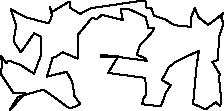 unitsize(0.001cm);
draw((1380,939)--(1115,1052));
draw((1115,1052)--(984,965));
draw((984,965)--(938,955));
draw((938,955)--(839,620));
draw((839,620)--(1187,706));
draw((1187,706)--(1286,525));
draw((1286,525)--(1323,280));
draw((1323,280)--(1429,134));
draw((1429,134)--(1256,61));
draw((1256,61)--(1178,100));
draw((1178,100)--(953,268));
draw((953,268)--(776,392));
draw((776,392)--(327,265));
draw((327,265)--(178,24));
draw((178,24)--(457,334));
draw((457,334)--(241,341));
draw((241,341)--(19,674));
draw((19,674)--(53,857));
draw((53,857)--(22,987));
draw((22,987)--(123,862));
draw((123,862)--(161,906));
draw((161,906)--(376,825));
draw((376,825)--(611,673));
draw((611,673)--(742,1025));
draw((742,1025)--(738,1325));
draw((738,1325)--(611,1384));
draw((611,1384)--(378,1048));
draw((378,1048)--(252,1240));
draw((252,1240)--(274,1420));
draw((274,1420)--(298,1513));
draw((298,1513)--(198,1810));
draw((198,1810)--(463,1670));
draw((463,1670)--(872,1559));
draw((872,1559)--(928,1700));
draw((928,1700)--(890,1846));
draw((890,1846)--(929,1766));
draw((929,1766)--(1234,1946));
draw((1234,1946)--(1247,1945));
draw((1247,1945)--(1251,1832));
draw((1251,1832)--(1424,1728));
draw((1424,1728)--(1621,1830));
draw((1621,1830)--(2573,1969));
draw((2573,1969)--(2597,1830));
draw((2597,1830)--(2678,1825));
draw((2678,1825)--(2728,1698));
draw((2728,1698)--(2945,1622));
draw((2945,1622)--(2961,1605));
draw((2961,1605)--(3085,1528));
draw((3085,1528)--(3384,1498));
draw((3384,1498)--(3373,1646));
draw((3373,1646)--(3447,1830));
draw((3447,1830)--(3510,1671));
draw((3510,1671)--(3683,1533));
draw((3683,1533)--(3955,1743));
draw((3955,1743)--(3911,1673));
draw((3911,1673)--(3950,1558));
draw((3950,1558)--(3874,1318));
draw((3874,1318)--(3854,923));
draw((3854,923)--(3822,899));
draw((3822,899)--(3756,882));
draw((3756,882)--(3888,666));
draw((3888,666)--(3875,598));
draw((3875,598)--(3913,192));
draw((3913,192)--(3893,102));
draw((3893,102)--(3815,169));
draw((3815,169)--(3640,43));
draw((3640,43)--(3416,143));
draw((3416,143)--(3479,821));
draw((3479,821)--(3520,1079));
draw((3520,1079)--(3113,885));
draw((3113,885)--(2991,792));
draw((2991,792)--(2863,558));
draw((2863,558)--(3022,474));
draw((3022,474)--(2936,337));
draw((2936,337)--(2848,96));
draw((2848,96)--(2519,135));
draw((2519,135)--(2542,236));
draw((2542,236)--(2588,302));
draw((2588,302)--(2573,599));
draw((2573,599)--(1917,687));
draw((1917,687)--(2097,981));
draw((2097,981)--(1795,962));
draw((1795,962)--(1787,1009));
draw((1787,1009)--(2599,901));
draw((2599,901)--(2574,946));
draw((2574,946)--(2421,1007));
draw((2421,1007)--(2482,1183));
draw((2482,1183)--(2586,1286));
draw((2586,1286)--(2716,1432));
draw((2716,1432)--(2721,1482));
draw((2721,1482)--(2628,1479));
draw((2628,1479)--(2576,1676));
draw((2576,1676)--(2290,1810));
draw((2290,1810)--(2139,1806));
draw((2139,1806)--(2178,1619));
draw((2178,1619)--(1807,1711));
draw((1807,1711)--(1724,1642));
draw((1724,1642)--(1625,1651));
draw((1625,1651)--(1393,1368));
draw((1393,1368)--(1380,939));

